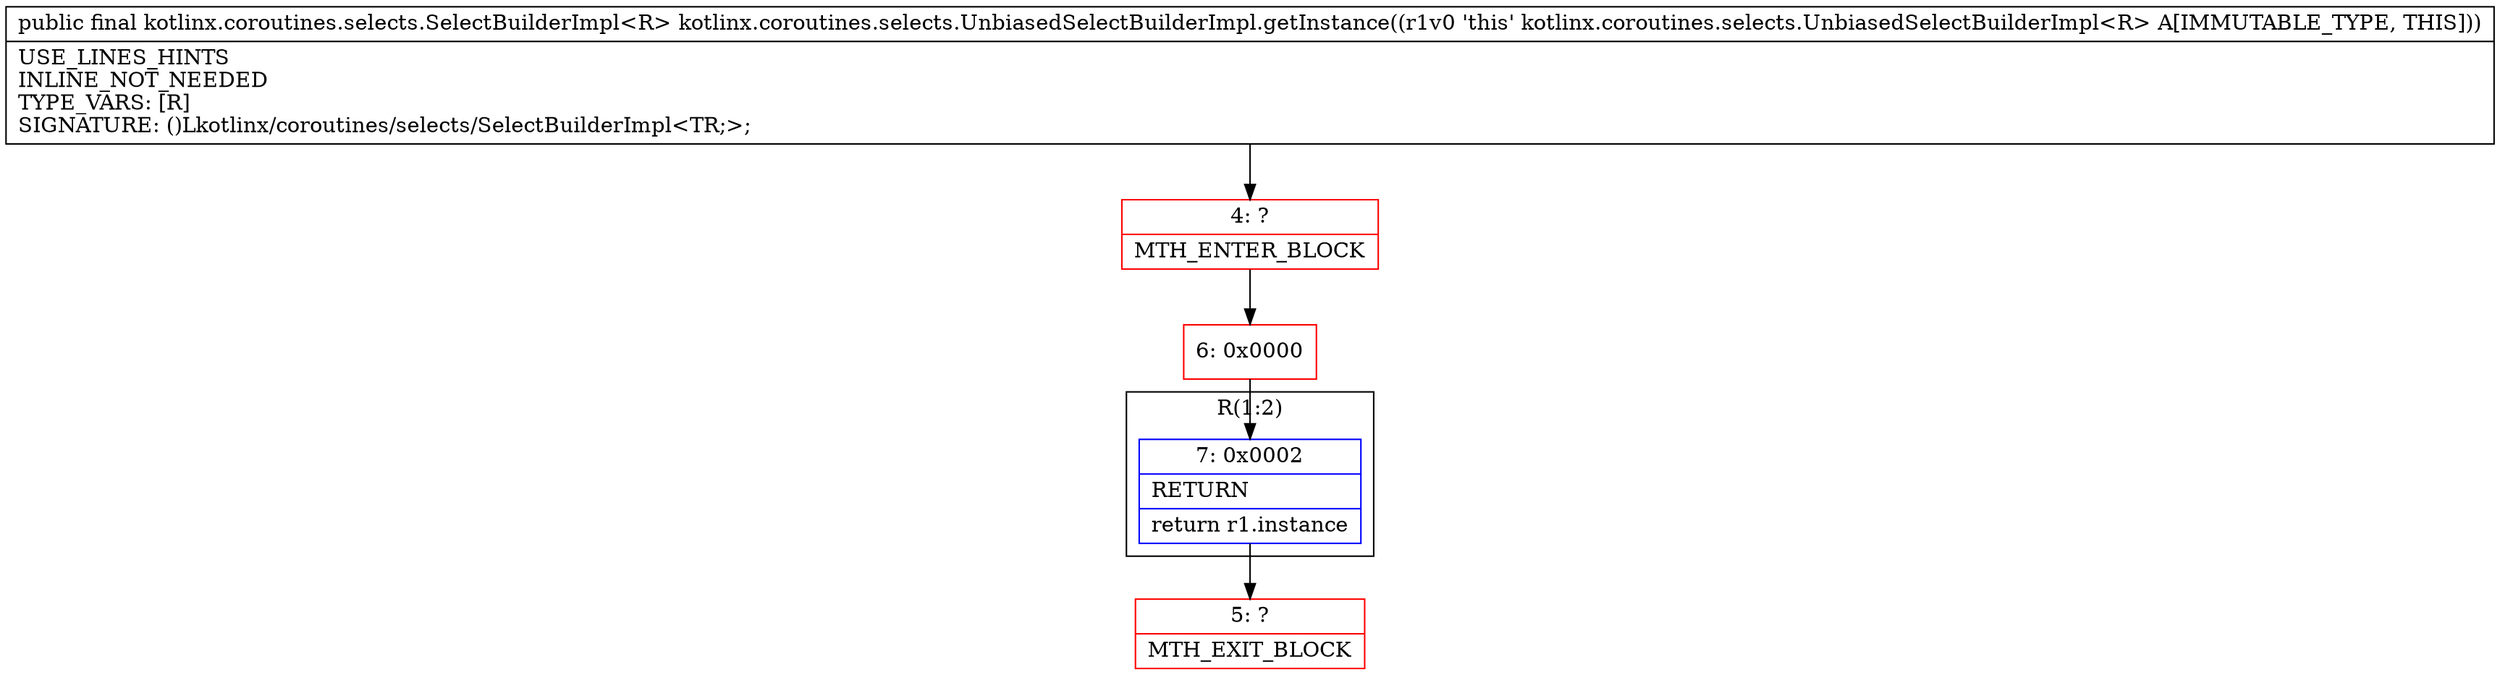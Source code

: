digraph "CFG forkotlinx.coroutines.selects.UnbiasedSelectBuilderImpl.getInstance()Lkotlinx\/coroutines\/selects\/SelectBuilderImpl;" {
subgraph cluster_Region_740161463 {
label = "R(1:2)";
node [shape=record,color=blue];
Node_7 [shape=record,label="{7\:\ 0x0002|RETURN\l|return r1.instance\l}"];
}
Node_4 [shape=record,color=red,label="{4\:\ ?|MTH_ENTER_BLOCK\l}"];
Node_6 [shape=record,color=red,label="{6\:\ 0x0000}"];
Node_5 [shape=record,color=red,label="{5\:\ ?|MTH_EXIT_BLOCK\l}"];
MethodNode[shape=record,label="{public final kotlinx.coroutines.selects.SelectBuilderImpl\<R\> kotlinx.coroutines.selects.UnbiasedSelectBuilderImpl.getInstance((r1v0 'this' kotlinx.coroutines.selects.UnbiasedSelectBuilderImpl\<R\> A[IMMUTABLE_TYPE, THIS]))  | USE_LINES_HINTS\lINLINE_NOT_NEEDED\lTYPE_VARS: [R]\lSIGNATURE: ()Lkotlinx\/coroutines\/selects\/SelectBuilderImpl\<TR;\>;\l}"];
MethodNode -> Node_4;Node_7 -> Node_5;
Node_4 -> Node_6;
Node_6 -> Node_7;
}

